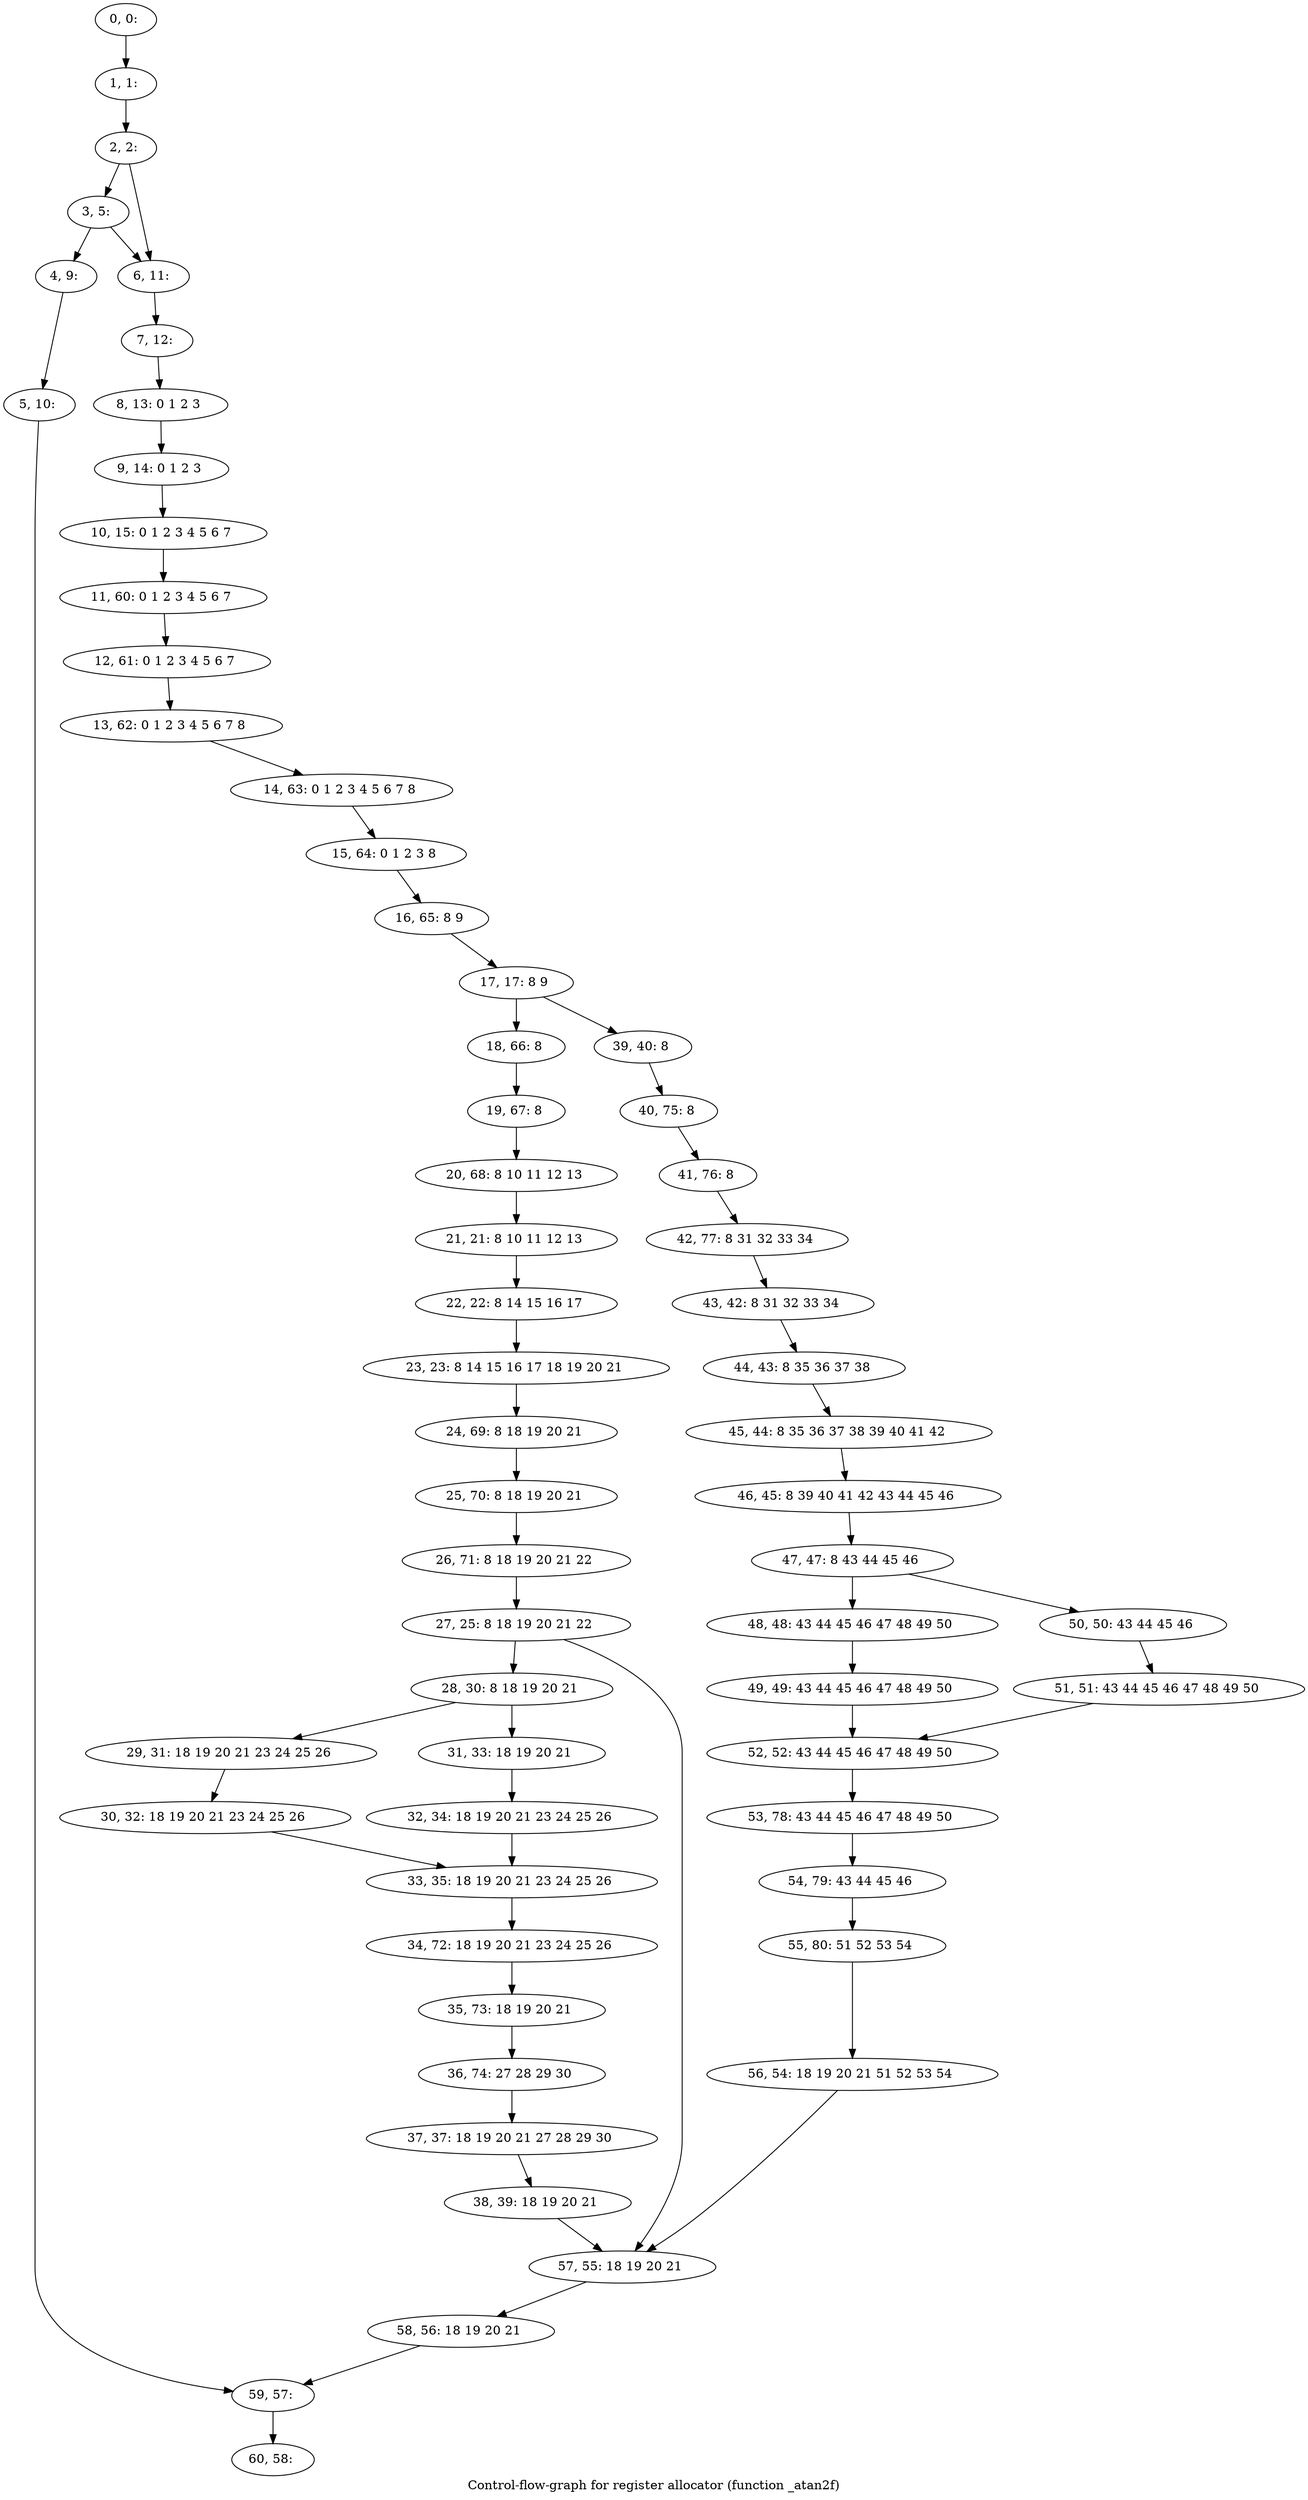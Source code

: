 digraph G {
graph [label="Control-flow-graph for register allocator (function _atan2f)"]
0[label="0, 0: "];
1[label="1, 1: "];
2[label="2, 2: "];
3[label="3, 5: "];
4[label="4, 9: "];
5[label="5, 10: "];
6[label="6, 11: "];
7[label="7, 12: "];
8[label="8, 13: 0 1 2 3 "];
9[label="9, 14: 0 1 2 3 "];
10[label="10, 15: 0 1 2 3 4 5 6 7 "];
11[label="11, 60: 0 1 2 3 4 5 6 7 "];
12[label="12, 61: 0 1 2 3 4 5 6 7 "];
13[label="13, 62: 0 1 2 3 4 5 6 7 8 "];
14[label="14, 63: 0 1 2 3 4 5 6 7 8 "];
15[label="15, 64: 0 1 2 3 8 "];
16[label="16, 65: 8 9 "];
17[label="17, 17: 8 9 "];
18[label="18, 66: 8 "];
19[label="19, 67: 8 "];
20[label="20, 68: 8 10 11 12 13 "];
21[label="21, 21: 8 10 11 12 13 "];
22[label="22, 22: 8 14 15 16 17 "];
23[label="23, 23: 8 14 15 16 17 18 19 20 21 "];
24[label="24, 69: 8 18 19 20 21 "];
25[label="25, 70: 8 18 19 20 21 "];
26[label="26, 71: 8 18 19 20 21 22 "];
27[label="27, 25: 8 18 19 20 21 22 "];
28[label="28, 30: 8 18 19 20 21 "];
29[label="29, 31: 18 19 20 21 23 24 25 26 "];
30[label="30, 32: 18 19 20 21 23 24 25 26 "];
31[label="31, 33: 18 19 20 21 "];
32[label="32, 34: 18 19 20 21 23 24 25 26 "];
33[label="33, 35: 18 19 20 21 23 24 25 26 "];
34[label="34, 72: 18 19 20 21 23 24 25 26 "];
35[label="35, 73: 18 19 20 21 "];
36[label="36, 74: 27 28 29 30 "];
37[label="37, 37: 18 19 20 21 27 28 29 30 "];
38[label="38, 39: 18 19 20 21 "];
39[label="39, 40: 8 "];
40[label="40, 75: 8 "];
41[label="41, 76: 8 "];
42[label="42, 77: 8 31 32 33 34 "];
43[label="43, 42: 8 31 32 33 34 "];
44[label="44, 43: 8 35 36 37 38 "];
45[label="45, 44: 8 35 36 37 38 39 40 41 42 "];
46[label="46, 45: 8 39 40 41 42 43 44 45 46 "];
47[label="47, 47: 8 43 44 45 46 "];
48[label="48, 48: 43 44 45 46 47 48 49 50 "];
49[label="49, 49: 43 44 45 46 47 48 49 50 "];
50[label="50, 50: 43 44 45 46 "];
51[label="51, 51: 43 44 45 46 47 48 49 50 "];
52[label="52, 52: 43 44 45 46 47 48 49 50 "];
53[label="53, 78: 43 44 45 46 47 48 49 50 "];
54[label="54, 79: 43 44 45 46 "];
55[label="55, 80: 51 52 53 54 "];
56[label="56, 54: 18 19 20 21 51 52 53 54 "];
57[label="57, 55: 18 19 20 21 "];
58[label="58, 56: 18 19 20 21 "];
59[label="59, 57: "];
60[label="60, 58: "];
0->1 ;
1->2 ;
2->3 ;
2->6 ;
3->4 ;
3->6 ;
4->5 ;
5->59 ;
6->7 ;
7->8 ;
8->9 ;
9->10 ;
10->11 ;
11->12 ;
12->13 ;
13->14 ;
14->15 ;
15->16 ;
16->17 ;
17->18 ;
17->39 ;
18->19 ;
19->20 ;
20->21 ;
21->22 ;
22->23 ;
23->24 ;
24->25 ;
25->26 ;
26->27 ;
27->28 ;
27->57 ;
28->29 ;
28->31 ;
29->30 ;
30->33 ;
31->32 ;
32->33 ;
33->34 ;
34->35 ;
35->36 ;
36->37 ;
37->38 ;
38->57 ;
39->40 ;
40->41 ;
41->42 ;
42->43 ;
43->44 ;
44->45 ;
45->46 ;
46->47 ;
47->48 ;
47->50 ;
48->49 ;
49->52 ;
50->51 ;
51->52 ;
52->53 ;
53->54 ;
54->55 ;
55->56 ;
56->57 ;
57->58 ;
58->59 ;
59->60 ;
}
